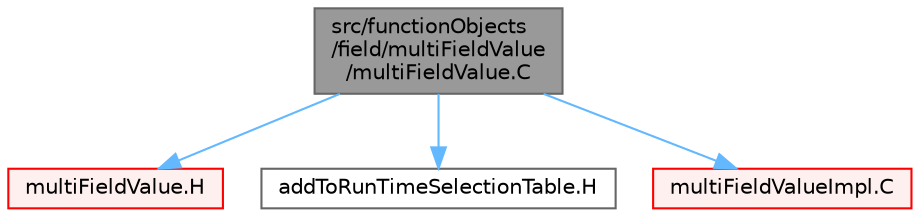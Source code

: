 digraph "src/functionObjects/field/multiFieldValue/multiFieldValue.C"
{
 // LATEX_PDF_SIZE
  bgcolor="transparent";
  edge [fontname=Helvetica,fontsize=10,labelfontname=Helvetica,labelfontsize=10];
  node [fontname=Helvetica,fontsize=10,shape=box,height=0.2,width=0.4];
  Node1 [id="Node000001",label="src/functionObjects\l/field/multiFieldValue\l/multiFieldValue.C",height=0.2,width=0.4,color="gray40", fillcolor="grey60", style="filled", fontcolor="black",tooltip=" "];
  Node1 -> Node2 [id="edge1_Node000001_Node000002",color="steelblue1",style="solid",tooltip=" "];
  Node2 [id="Node000002",label="multiFieldValue.H",height=0.2,width=0.4,color="red", fillcolor="#FFF0F0", style="filled",URL="$multiFieldValue_8H.html",tooltip=" "];
  Node1 -> Node256 [id="edge2_Node000001_Node000256",color="steelblue1",style="solid",tooltip=" "];
  Node256 [id="Node000256",label="addToRunTimeSelectionTable.H",height=0.2,width=0.4,color="grey40", fillcolor="white", style="filled",URL="$addToRunTimeSelectionTable_8H.html",tooltip="Macros for easy insertion into run-time selection tables."];
  Node1 -> Node257 [id="edge3_Node000001_Node000257",color="steelblue1",style="solid",tooltip=" "];
  Node257 [id="Node000257",label="multiFieldValueImpl.C",height=0.2,width=0.4,color="red", fillcolor="#FFF0F0", style="filled",URL="$multiFieldValueImpl_8C.html",tooltip=" "];
}
